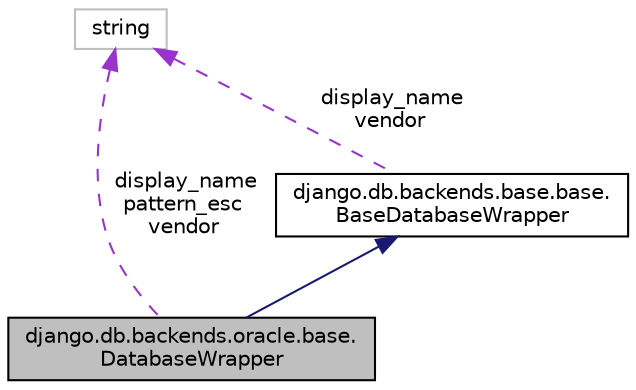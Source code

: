 digraph "django.db.backends.oracle.base.DatabaseWrapper"
{
 // LATEX_PDF_SIZE
  edge [fontname="Helvetica",fontsize="10",labelfontname="Helvetica",labelfontsize="10"];
  node [fontname="Helvetica",fontsize="10",shape=record];
  Node1 [label="django.db.backends.oracle.base.\lDatabaseWrapper",height=0.2,width=0.4,color="black", fillcolor="grey75", style="filled", fontcolor="black",tooltip=" "];
  Node2 -> Node1 [dir="back",color="midnightblue",fontsize="10",style="solid",fontname="Helvetica"];
  Node2 [label="django.db.backends.base.base.\lBaseDatabaseWrapper",height=0.2,width=0.4,color="black", fillcolor="white", style="filled",URL="$classdjango_1_1db_1_1backends_1_1base_1_1base_1_1_base_database_wrapper.html",tooltip=" "];
  Node3 -> Node2 [dir="back",color="darkorchid3",fontsize="10",style="dashed",label=" display_name\nvendor" ,fontname="Helvetica"];
  Node3 [label="string",height=0.2,width=0.4,color="grey75", fillcolor="white", style="filled",tooltip=" "];
  Node3 -> Node1 [dir="back",color="darkorchid3",fontsize="10",style="dashed",label=" display_name\npattern_esc\nvendor" ,fontname="Helvetica"];
}
